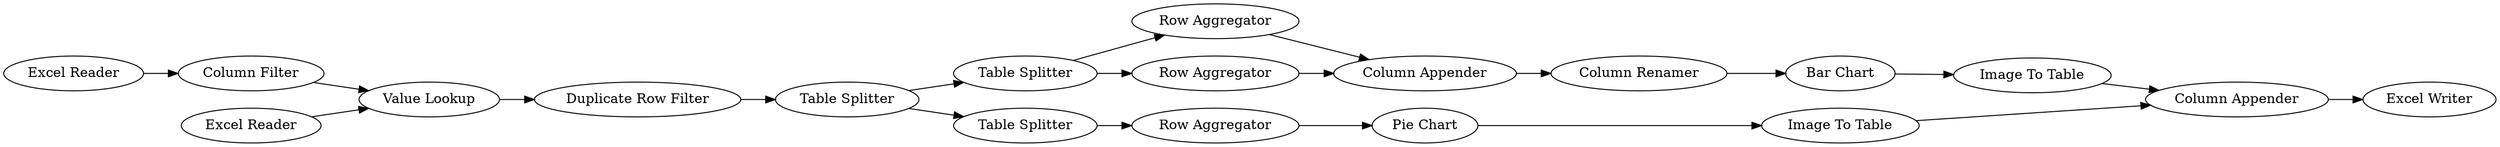 digraph {
	1 [label="Excel Reader"]
	5 [label="Column Filter"]
	7 [label="Excel Reader"]
	10 [label="Value Lookup"]
	43 [label="Bar Chart"]
	49 [label="Image To Table"]
	50 [label="Image To Table"]
	51 [label="Column Appender"]
	52 [label="Excel Writer"]
	62 [label="Table Splitter"]
	63 [label="Table Splitter"]
	65 [label="Row Aggregator"]
	66 [label="Row Aggregator"]
	81 [label="Duplicate Row Filter"]
	82 [label="Table Splitter"]
	83 [label="Row Aggregator"]
	84 [label="Column Appender"]
	86 [label="Column Renamer"]
	87 [label="Pie Chart"]
	1 -> 5
	5 -> 10
	7 -> 10
	10 -> 81
	43 -> 50
	49 -> 51
	50 -> 51
	51 -> 52
	62 -> 63
	62 -> 82
	63 -> 83
	63 -> 66
	65 -> 87
	66 -> 84
	81 -> 62
	82 -> 65
	83 -> 84
	84 -> 86
	86 -> 43
	87 -> 49
	rankdir=LR
}
